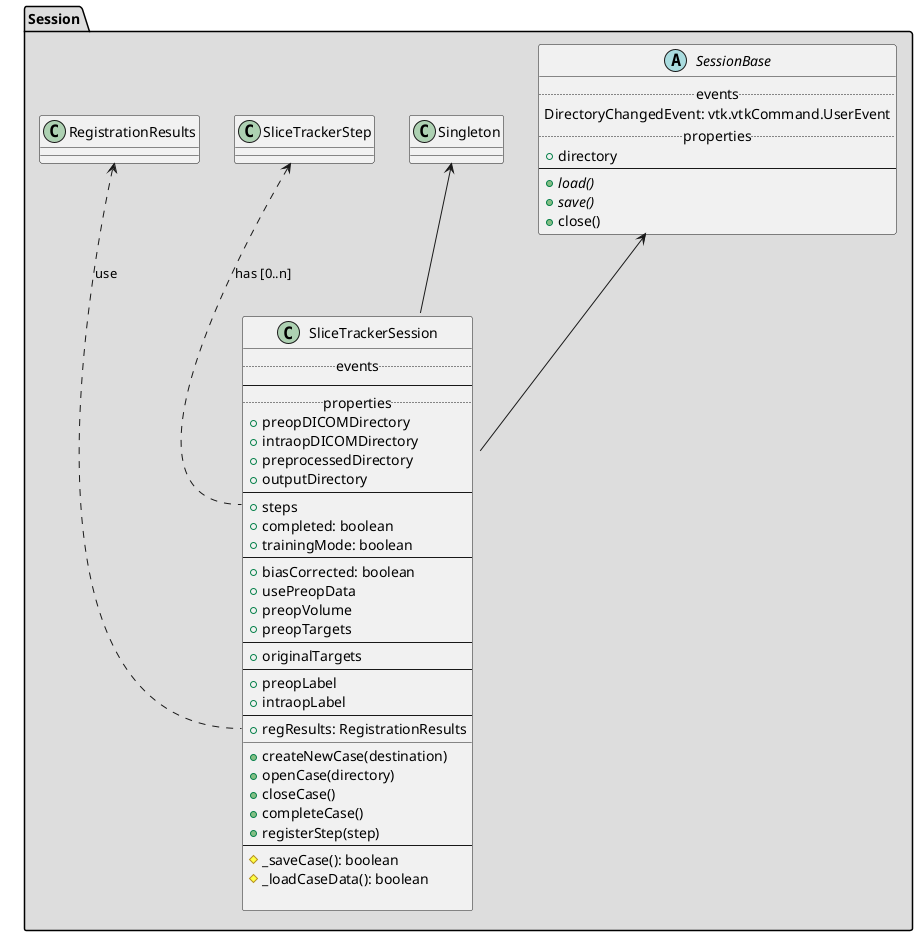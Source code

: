 @startuml

package "Session" #DDDDDD {

  abstract class SessionBase {
    .. events ..
    DirectoryChangedEvent: vtk.vtkCommand.UserEvent
    .. properties ..
    + directory
    --
    + {abstract} load()
    + {abstract} save()
    + close()
  }


  Singleton <-- SliceTrackerSession
  SessionBase <-- SliceTrackerSession

  class SliceTrackerSession {
    .. events ..
    --
    .. properties ..
    + preopDICOMDirectory
    + intraopDICOMDirectory
    + preprocessedDirectory
    + outputDirectory
    --
    + steps
    + completed: boolean
    + trainingMode: boolean
    --
    + biasCorrected: boolean
    + usePreopData
    + preopVolume
    + preopTargets
    --
    + originalTargets
    --
    + preopLabel
    + intraopLabel
    --
    + regResults: RegistrationResults
    __
    + createNewCase(destination)
    + openCase(directory)
    + closeCase()
    + completeCase()
    + registerStep(step)
    --
    # _saveCase(): boolean
    # _loadCaseData(): boolean

  }

  SliceTrackerStep <.. SliceTrackerSession::steps: has [0..n]
  RegistrationResults <.. SliceTrackerSession::regResults : use


}

@enduml